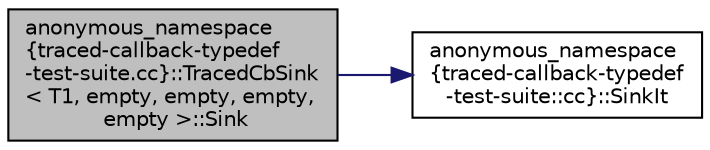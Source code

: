 digraph "anonymous_namespace{traced-callback-typedef-test-suite.cc}::TracedCbSink&lt; T1, empty, empty, empty, empty &gt;::Sink"
{
 // LATEX_PDF_SIZE
  edge [fontname="Helvetica",fontsize="10",labelfontname="Helvetica",labelfontsize="10"];
  node [fontname="Helvetica",fontsize="10",shape=record];
  rankdir="LR";
  Node1 [label="anonymous_namespace\l\{traced-callback-typedef\l-test-suite.cc\}::TracedCbSink\l\< T1, empty, empty, empty,\l empty \>::Sink",height=0.2,width=0.4,color="black", fillcolor="grey75", style="filled", fontcolor="black",tooltip=" "];
  Node1 -> Node2 [color="midnightblue",fontsize="10",style="solid",fontname="Helvetica"];
  Node2 [label="anonymous_namespace\l\{traced-callback-typedef\l-test-suite::cc\}::SinkIt",height=0.2,width=0.4,color="black", fillcolor="white", style="filled",URL="$namespaceanonymous__namespace_02traced-callback-typedef-test-suite_8cc_03.html#a88de23e3ee1577c31a3d38fde10c4df2",tooltip="Log that a callback was invoked."];
}
